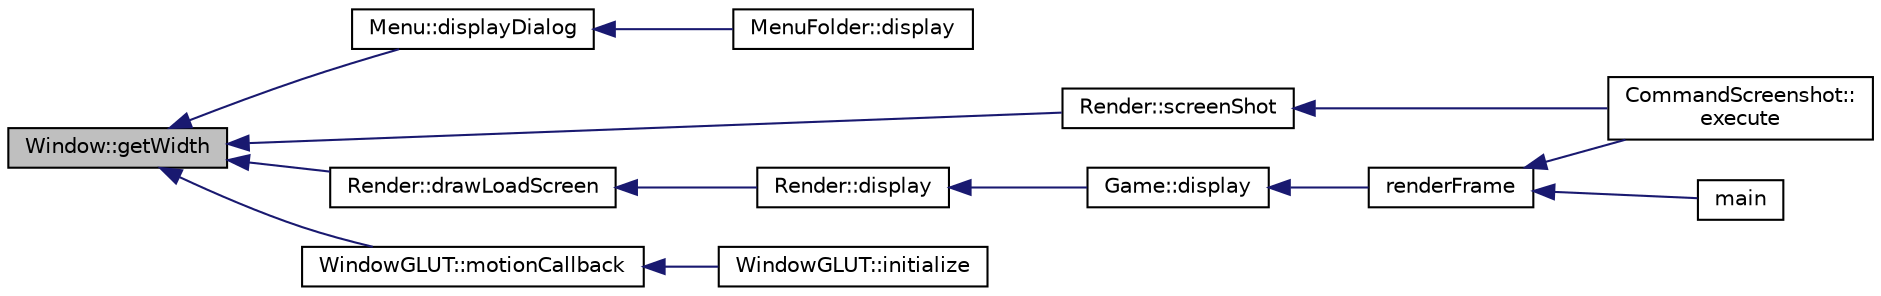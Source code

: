 digraph "Window::getWidth"
{
 // INTERACTIVE_SVG=YES
  edge [fontname="Helvetica",fontsize="10",labelfontname="Helvetica",labelfontsize="10"];
  node [fontname="Helvetica",fontsize="10",shape=record];
  rankdir="LR";
  Node1 [label="Window::getWidth",height=0.2,width=0.4,color="black", fillcolor="grey75", style="filled" fontcolor="black"];
  Node1 -> Node2 [dir="back",color="midnightblue",fontsize="10",style="solid",fontname="Helvetica"];
  Node2 [label="Menu::displayDialog",height=0.2,width=0.4,color="black", fillcolor="white", style="filled",URL="$class_menu.html#ac99776049f312de0f6cd2063cf0115c8"];
  Node2 -> Node3 [dir="back",color="midnightblue",fontsize="10",style="solid",fontname="Helvetica"];
  Node3 [label="MenuFolder::display",height=0.2,width=0.4,color="black", fillcolor="white", style="filled",URL="$class_menu_folder.html#ad0fc7901ce9c4502abd88cc55878ca1b"];
  Node1 -> Node4 [dir="back",color="midnightblue",fontsize="10",style="solid",fontname="Helvetica"];
  Node4 [label="Render::screenShot",height=0.2,width=0.4,color="black", fillcolor="white", style="filled",URL="$class_render.html#a9f39e9af83d85d4c17ba0ee828f1e9de",tooltip="Makes a screenshot, writes to disk. "];
  Node4 -> Node5 [dir="back",color="midnightblue",fontsize="10",style="solid",fontname="Helvetica"];
  Node5 [label="CommandScreenshot::\lexecute",height=0.2,width=0.4,color="black", fillcolor="white", style="filled",URL="$class_command_screenshot.html#aea047cbfc0c1bdfc8d72d1633070bbdf"];
  Node1 -> Node6 [dir="back",color="midnightblue",fontsize="10",style="solid",fontname="Helvetica"];
  Node6 [label="Render::drawLoadScreen",height=0.2,width=0.4,color="black", fillcolor="white", style="filled",URL="$class_render.html#a5e58116021c447832f6434bc81030442"];
  Node6 -> Node7 [dir="back",color="midnightblue",fontsize="10",style="solid",fontname="Helvetica"];
  Node7 [label="Render::display",height=0.2,width=0.4,color="black", fillcolor="white", style="filled",URL="$class_render.html#ab7facb0873c6f266b8849c5ce6f223da",tooltip="Renders a single game frame. "];
  Node7 -> Node8 [dir="back",color="midnightblue",fontsize="10",style="solid",fontname="Helvetica"];
  Node8 [label="Game::display",height=0.2,width=0.4,color="black", fillcolor="white", style="filled",URL="$class_game.html#a4d0223a84926cbabea95ed7e0392690a"];
  Node8 -> Node9 [dir="back",color="midnightblue",fontsize="10",style="solid",fontname="Helvetica"];
  Node9 [label="renderFrame",height=0.2,width=0.4,color="black", fillcolor="white", style="filled",URL="$main_8cpp.html#a00df6d86f86c2004b5c421980456d3f7"];
  Node9 -> Node5 [dir="back",color="midnightblue",fontsize="10",style="solid",fontname="Helvetica"];
  Node9 -> Node10 [dir="back",color="midnightblue",fontsize="10",style="solid",fontname="Helvetica"];
  Node10 [label="main",height=0.2,width=0.4,color="black", fillcolor="white", style="filled",URL="$main_8cpp.html#a0ddf1224851353fc92bfbff6f499fa97"];
  Node1 -> Node11 [dir="back",color="midnightblue",fontsize="10",style="solid",fontname="Helvetica"];
  Node11 [label="WindowGLUT::motionCallback",height=0.2,width=0.4,color="black", fillcolor="white", style="filled",URL="$class_window_g_l_u_t.html#a5873a3cefd9ec4859e85a3dfa8fbfcae"];
  Node11 -> Node12 [dir="back",color="midnightblue",fontsize="10",style="solid",fontname="Helvetica"];
  Node12 [label="WindowGLUT::initialize",height=0.2,width=0.4,color="black", fillcolor="white", style="filled",URL="$class_window_g_l_u_t.html#a23e784b4d08d5aa9d35af5a627a0d1cb"];
}
